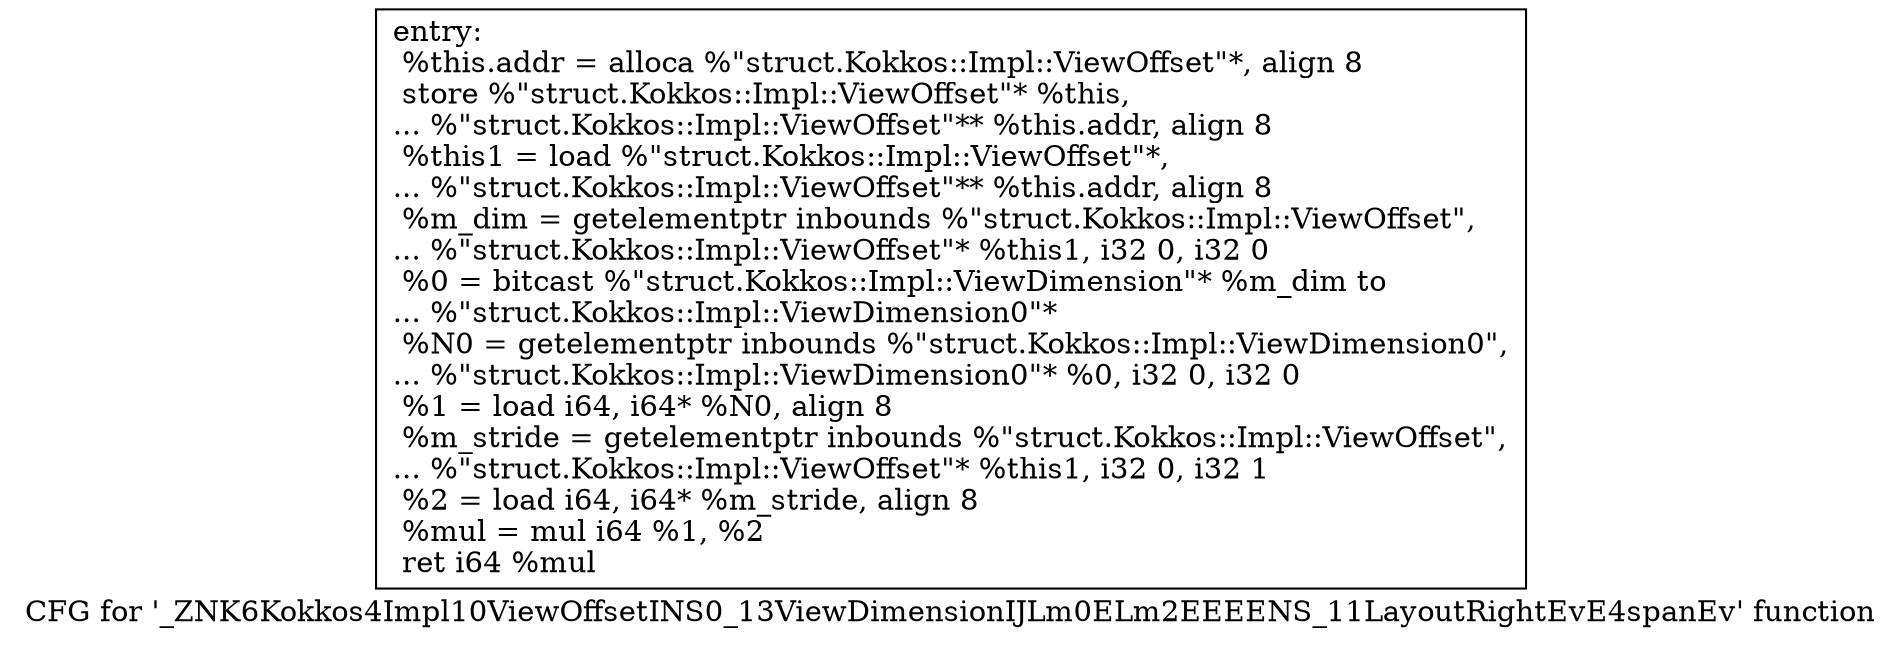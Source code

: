 digraph "CFG for '_ZNK6Kokkos4Impl10ViewOffsetINS0_13ViewDimensionIJLm0ELm2EEEENS_11LayoutRightEvE4spanEv' function" {
	label="CFG for '_ZNK6Kokkos4Impl10ViewOffsetINS0_13ViewDimensionIJLm0ELm2EEEENS_11LayoutRightEvE4spanEv' function";

	Node0x5e58530 [shape=record,label="{entry:\l  %this.addr = alloca %\"struct.Kokkos::Impl::ViewOffset\"*, align 8\l  store %\"struct.Kokkos::Impl::ViewOffset\"* %this,\l... %\"struct.Kokkos::Impl::ViewOffset\"** %this.addr, align 8\l  %this1 = load %\"struct.Kokkos::Impl::ViewOffset\"*,\l... %\"struct.Kokkos::Impl::ViewOffset\"** %this.addr, align 8\l  %m_dim = getelementptr inbounds %\"struct.Kokkos::Impl::ViewOffset\",\l... %\"struct.Kokkos::Impl::ViewOffset\"* %this1, i32 0, i32 0\l  %0 = bitcast %\"struct.Kokkos::Impl::ViewDimension\"* %m_dim to\l... %\"struct.Kokkos::Impl::ViewDimension0\"*\l  %N0 = getelementptr inbounds %\"struct.Kokkos::Impl::ViewDimension0\",\l... %\"struct.Kokkos::Impl::ViewDimension0\"* %0, i32 0, i32 0\l  %1 = load i64, i64* %N0, align 8\l  %m_stride = getelementptr inbounds %\"struct.Kokkos::Impl::ViewOffset\",\l... %\"struct.Kokkos::Impl::ViewOffset\"* %this1, i32 0, i32 1\l  %2 = load i64, i64* %m_stride, align 8\l  %mul = mul i64 %1, %2\l  ret i64 %mul\l}"];
}
